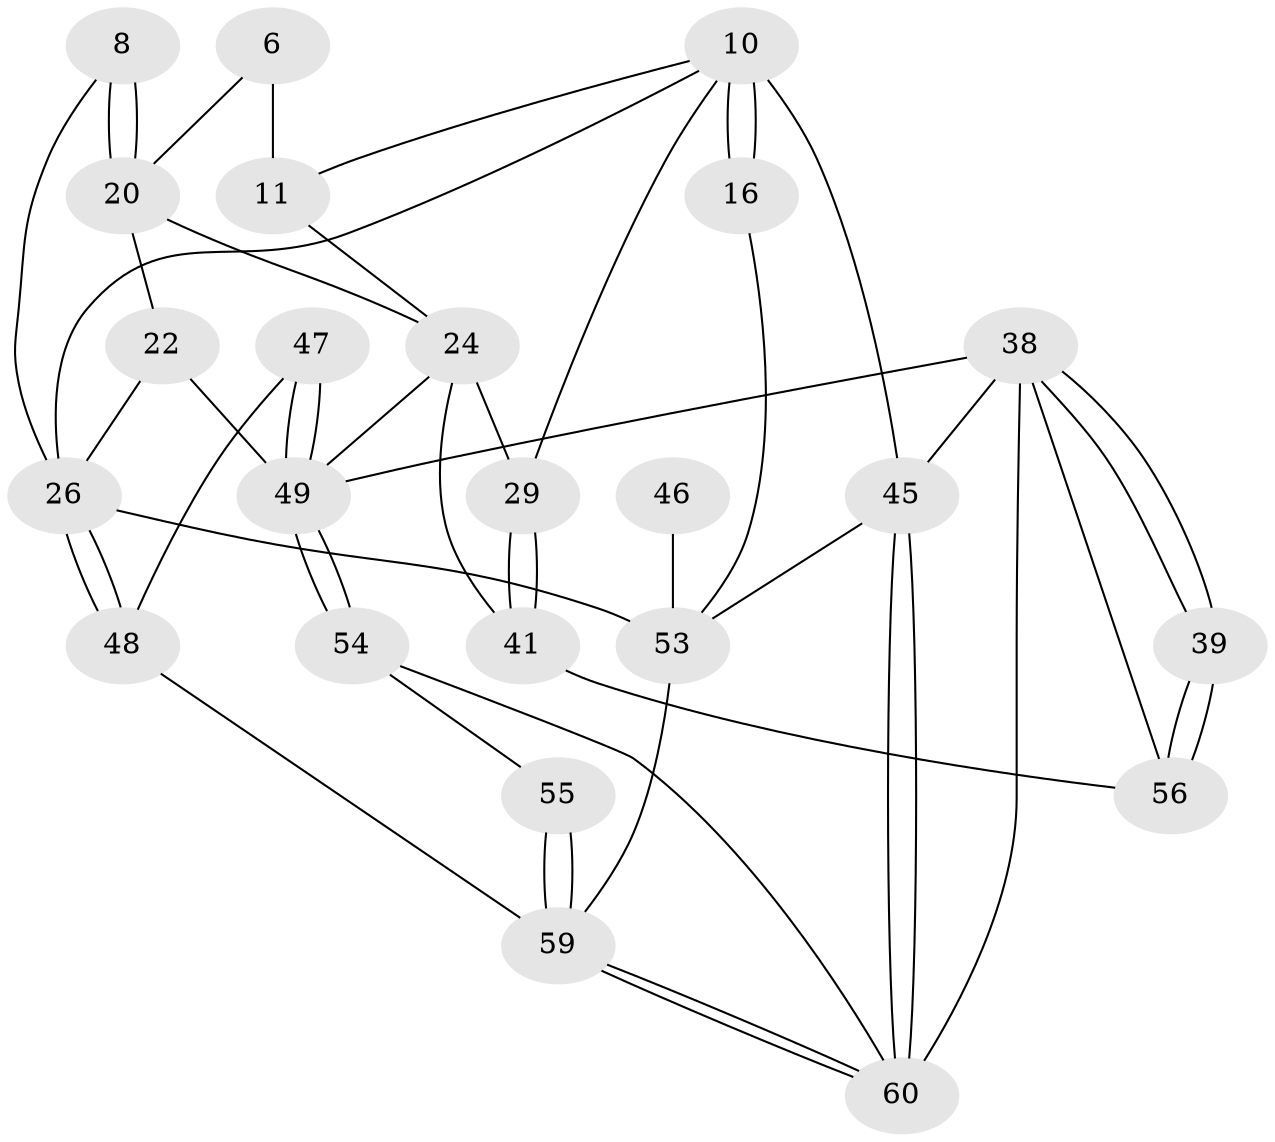 // original degree distribution, {3: 0.05, 5: 0.4166666666666667, 6: 0.26666666666666666, 4: 0.26666666666666666}
// Generated by graph-tools (version 1.1) at 2025/04/03/04/25 22:04:55]
// undirected, 24 vertices, 51 edges
graph export_dot {
graph [start="1"]
  node [color=gray90,style=filled];
  6 [pos="+0.48654891802663625+0.23348053138907854"];
  8 [pos="+0.44594532388017694+0.2876726176498967"];
  10 [pos="+0.27334253663029845+0.2093477984785434",super="+4+3"];
  11 [pos="+0.706667841252866+0.20040223400023358",super="+5"];
  16 [pos="+0+0.12574889665987746"];
  20 [pos="+0.475593686488006+0.387632218992508",super="+15+7"];
  22 [pos="+0.4740543278235293+0.4059244767591663",super="+21"];
  24 [pos="+0.8076767660484943+0.30978196652556467",super="+13"];
  26 [pos="+0.37563958886738935+0.5393476648583229",super="+23"];
  29 [pos="+1+0.4658481263979349",super="+14"];
  38 [pos="+1+0.9604329434799109",super="+34"];
  39 [pos="+1+0.8693969916829061"];
  41 [pos="+1+0.5410811648474245",super="+31+30"];
  45 [pos="+0+1",super="+37"];
  46 [pos="+0.08767869816674508+0.5651384470265587"];
  47 [pos="+0.5164063167622548+0.599442586601638"];
  48 [pos="+0.38382522523964513+0.5576060661091732"];
  49 [pos="+0.5616374853841155+0.7525878541304238",super="+35+42"];
  53 [pos="+0.22852353256377855+0.7352651953729222",super="+50+44+43"];
  54 [pos="+0.5486130977043236+0.7720048887568133"];
  55 [pos="+0.5143460946661003+0.777886010304776"];
  56 [pos="+0.9042569246441113+0.5741167741604289",super="+40+32"];
  59 [pos="+0.352328575058318+0.9503011194032612",super="+52+51"];
  60 [pos="+0.31427740001890725+1",super="+58+57"];
  6 -- 11 [weight=2];
  6 -- 20;
  8 -- 20 [weight=2];
  8 -- 20;
  8 -- 26;
  10 -- 16 [weight=2];
  10 -- 16;
  10 -- 11;
  10 -- 45 [weight=2];
  10 -- 29;
  10 -- 26;
  11 -- 24;
  16 -- 53;
  20 -- 22;
  20 -- 24;
  22 -- 49 [weight=2];
  22 -- 26;
  24 -- 41;
  24 -- 49;
  24 -- 29;
  26 -- 48;
  26 -- 48;
  26 -- 53 [weight=2];
  29 -- 41 [weight=2];
  29 -- 41;
  38 -- 39;
  38 -- 39;
  38 -- 45;
  38 -- 56;
  38 -- 49;
  38 -- 60;
  39 -- 56 [weight=2];
  39 -- 56;
  41 -- 56 [weight=2];
  45 -- 60 [weight=2];
  45 -- 60;
  45 -- 53;
  46 -- 53 [weight=3];
  47 -- 48;
  47 -- 49 [weight=2];
  47 -- 49;
  48 -- 59;
  49 -- 54;
  49 -- 54;
  53 -- 59;
  54 -- 55;
  54 -- 60;
  55 -- 59 [weight=2];
  55 -- 59;
  59 -- 60;
  59 -- 60;
}
